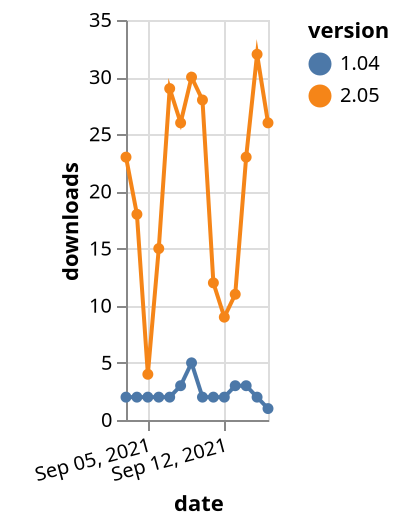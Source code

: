 {"$schema": "https://vega.github.io/schema/vega-lite/v5.json", "description": "A simple bar chart with embedded data.", "data": {"values": [{"date": "2021-09-03", "total": 8097, "delta": 2, "version": "1.04"}, {"date": "2021-09-04", "total": 8099, "delta": 2, "version": "1.04"}, {"date": "2021-09-05", "total": 8101, "delta": 2, "version": "1.04"}, {"date": "2021-09-06", "total": 8103, "delta": 2, "version": "1.04"}, {"date": "2021-09-07", "total": 8105, "delta": 2, "version": "1.04"}, {"date": "2021-09-08", "total": 8108, "delta": 3, "version": "1.04"}, {"date": "2021-09-09", "total": 8113, "delta": 5, "version": "1.04"}, {"date": "2021-09-10", "total": 8115, "delta": 2, "version": "1.04"}, {"date": "2021-09-11", "total": 8117, "delta": 2, "version": "1.04"}, {"date": "2021-09-12", "total": 8119, "delta": 2, "version": "1.04"}, {"date": "2021-09-13", "total": 8122, "delta": 3, "version": "1.04"}, {"date": "2021-09-14", "total": 8125, "delta": 3, "version": "1.04"}, {"date": "2021-09-15", "total": 8127, "delta": 2, "version": "1.04"}, {"date": "2021-09-16", "total": 8128, "delta": 1, "version": "1.04"}, {"date": "2021-09-03", "total": 21611, "delta": 23, "version": "2.05"}, {"date": "2021-09-04", "total": 21629, "delta": 18, "version": "2.05"}, {"date": "2021-09-05", "total": 21633, "delta": 4, "version": "2.05"}, {"date": "2021-09-06", "total": 21648, "delta": 15, "version": "2.05"}, {"date": "2021-09-07", "total": 21677, "delta": 29, "version": "2.05"}, {"date": "2021-09-08", "total": 21703, "delta": 26, "version": "2.05"}, {"date": "2021-09-09", "total": 21733, "delta": 30, "version": "2.05"}, {"date": "2021-09-10", "total": 21761, "delta": 28, "version": "2.05"}, {"date": "2021-09-11", "total": 21773, "delta": 12, "version": "2.05"}, {"date": "2021-09-12", "total": 21782, "delta": 9, "version": "2.05"}, {"date": "2021-09-13", "total": 21793, "delta": 11, "version": "2.05"}, {"date": "2021-09-14", "total": 21816, "delta": 23, "version": "2.05"}, {"date": "2021-09-15", "total": 21848, "delta": 32, "version": "2.05"}, {"date": "2021-09-16", "total": 21874, "delta": 26, "version": "2.05"}]}, "width": "container", "mark": {"type": "line", "point": {"filled": true}}, "encoding": {"x": {"field": "date", "type": "temporal", "timeUnit": "yearmonthdate", "title": "date", "axis": {"labelAngle": -15}}, "y": {"field": "delta", "type": "quantitative", "title": "downloads"}, "color": {"field": "version", "type": "nominal"}, "tooltip": {"field": "delta"}}}